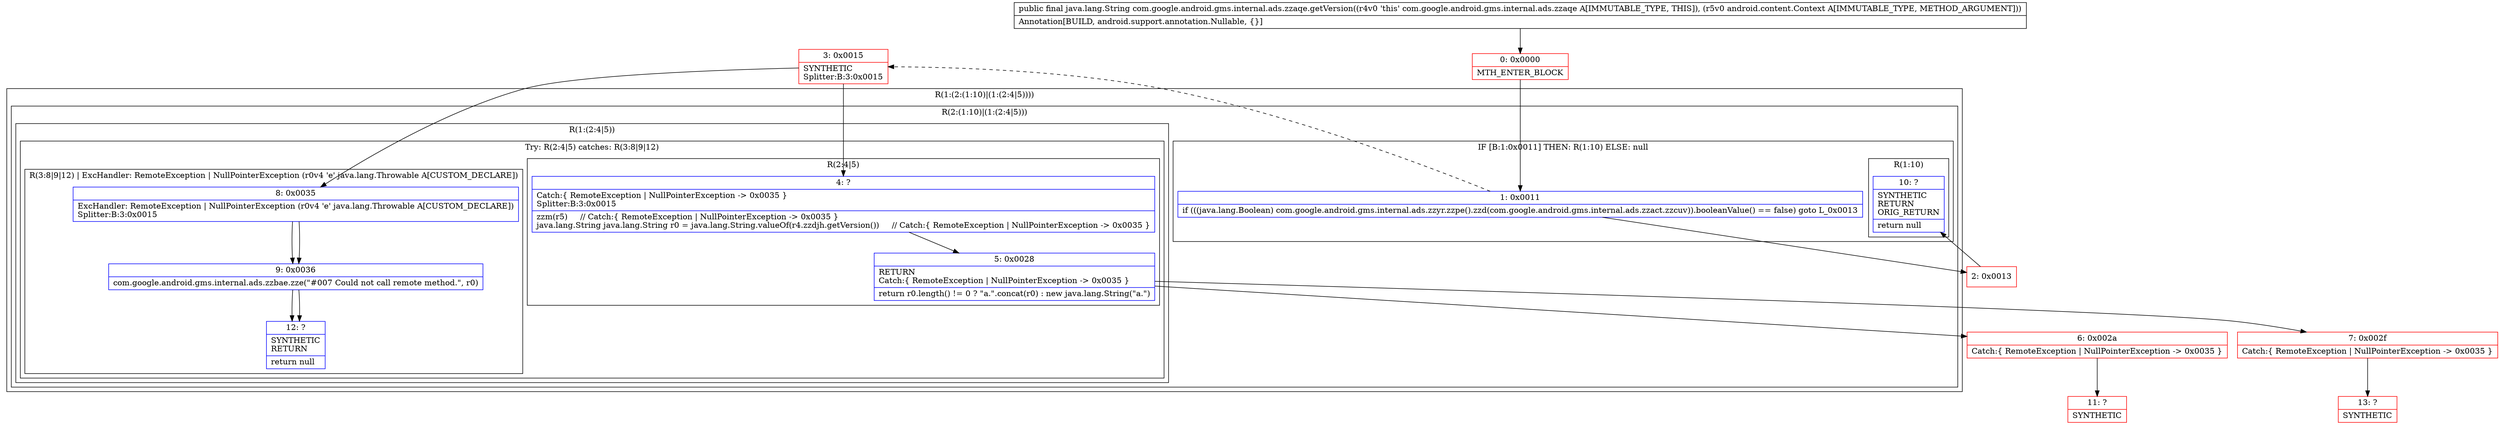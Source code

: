 digraph "CFG forcom.google.android.gms.internal.ads.zzaqe.getVersion(Landroid\/content\/Context;)Ljava\/lang\/String;" {
subgraph cluster_Region_1110510090 {
label = "R(1:(2:(1:10)|(1:(2:4|5))))";
node [shape=record,color=blue];
subgraph cluster_Region_731068110 {
label = "R(2:(1:10)|(1:(2:4|5)))";
node [shape=record,color=blue];
subgraph cluster_IfRegion_1008085998 {
label = "IF [B:1:0x0011] THEN: R(1:10) ELSE: null";
node [shape=record,color=blue];
Node_1 [shape=record,label="{1\:\ 0x0011|if (((java.lang.Boolean) com.google.android.gms.internal.ads.zzyr.zzpe().zzd(com.google.android.gms.internal.ads.zzact.zzcuv)).booleanValue() == false) goto L_0x0013\l}"];
subgraph cluster_Region_655235332 {
label = "R(1:10)";
node [shape=record,color=blue];
Node_10 [shape=record,label="{10\:\ ?|SYNTHETIC\lRETURN\lORIG_RETURN\l|return null\l}"];
}
}
subgraph cluster_Region_1831155381 {
label = "R(1:(2:4|5))";
node [shape=record,color=blue];
subgraph cluster_TryCatchRegion_1597130905 {
label = "Try: R(2:4|5) catches: R(3:8|9|12)";
node [shape=record,color=blue];
subgraph cluster_Region_2079537651 {
label = "R(2:4|5)";
node [shape=record,color=blue];
Node_4 [shape=record,label="{4\:\ ?|Catch:\{ RemoteException \| NullPointerException \-\> 0x0035 \}\lSplitter:B:3:0x0015\l|zzm(r5)     \/\/ Catch:\{ RemoteException \| NullPointerException \-\> 0x0035 \}\ljava.lang.String java.lang.String r0 = java.lang.String.valueOf(r4.zzdjh.getVersion())     \/\/ Catch:\{ RemoteException \| NullPointerException \-\> 0x0035 \}\l}"];
Node_5 [shape=record,label="{5\:\ 0x0028|RETURN\lCatch:\{ RemoteException \| NullPointerException \-\> 0x0035 \}\l|return r0.length() != 0 ? \"a.\".concat(r0) : new java.lang.String(\"a.\")\l}"];
}
subgraph cluster_Region_1391870410 {
label = "R(3:8|9|12) | ExcHandler: RemoteException \| NullPointerException (r0v4 'e' java.lang.Throwable A[CUSTOM_DECLARE])\l";
node [shape=record,color=blue];
Node_8 [shape=record,label="{8\:\ 0x0035|ExcHandler: RemoteException \| NullPointerException (r0v4 'e' java.lang.Throwable A[CUSTOM_DECLARE])\lSplitter:B:3:0x0015\l}"];
Node_9 [shape=record,label="{9\:\ 0x0036|com.google.android.gms.internal.ads.zzbae.zze(\"#007 Could not call remote method.\", r0)\l}"];
Node_12 [shape=record,label="{12\:\ ?|SYNTHETIC\lRETURN\l|return null\l}"];
}
}
}
}
}
subgraph cluster_Region_1391870410 {
label = "R(3:8|9|12) | ExcHandler: RemoteException \| NullPointerException (r0v4 'e' java.lang.Throwable A[CUSTOM_DECLARE])\l";
node [shape=record,color=blue];
Node_8 [shape=record,label="{8\:\ 0x0035|ExcHandler: RemoteException \| NullPointerException (r0v4 'e' java.lang.Throwable A[CUSTOM_DECLARE])\lSplitter:B:3:0x0015\l}"];
Node_9 [shape=record,label="{9\:\ 0x0036|com.google.android.gms.internal.ads.zzbae.zze(\"#007 Could not call remote method.\", r0)\l}"];
Node_12 [shape=record,label="{12\:\ ?|SYNTHETIC\lRETURN\l|return null\l}"];
}
Node_0 [shape=record,color=red,label="{0\:\ 0x0000|MTH_ENTER_BLOCK\l}"];
Node_2 [shape=record,color=red,label="{2\:\ 0x0013}"];
Node_3 [shape=record,color=red,label="{3\:\ 0x0015|SYNTHETIC\lSplitter:B:3:0x0015\l}"];
Node_6 [shape=record,color=red,label="{6\:\ 0x002a|Catch:\{ RemoteException \| NullPointerException \-\> 0x0035 \}\l}"];
Node_7 [shape=record,color=red,label="{7\:\ 0x002f|Catch:\{ RemoteException \| NullPointerException \-\> 0x0035 \}\l}"];
Node_11 [shape=record,color=red,label="{11\:\ ?|SYNTHETIC\l}"];
Node_13 [shape=record,color=red,label="{13\:\ ?|SYNTHETIC\l}"];
MethodNode[shape=record,label="{public final java.lang.String com.google.android.gms.internal.ads.zzaqe.getVersion((r4v0 'this' com.google.android.gms.internal.ads.zzaqe A[IMMUTABLE_TYPE, THIS]), (r5v0 android.content.Context A[IMMUTABLE_TYPE, METHOD_ARGUMENT]))  | Annotation[BUILD, android.support.annotation.Nullable, \{\}]\l}"];
MethodNode -> Node_0;
Node_1 -> Node_2;
Node_1 -> Node_3[style=dashed];
Node_4 -> Node_5;
Node_5 -> Node_6;
Node_5 -> Node_7;
Node_8 -> Node_9;
Node_9 -> Node_12;
Node_8 -> Node_9;
Node_9 -> Node_12;
Node_0 -> Node_1;
Node_2 -> Node_10;
Node_3 -> Node_4;
Node_3 -> Node_8;
Node_6 -> Node_11;
Node_7 -> Node_13;
}

